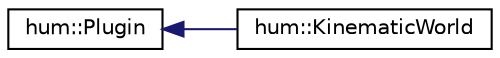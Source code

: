 digraph "Graphical Class Hierarchy"
{
  edge [fontname="Helvetica",fontsize="10",labelfontname="Helvetica",labelfontsize="10"];
  node [fontname="Helvetica",fontsize="10",shape=record];
  rankdir="LR";
  Node1 [label="hum::Plugin",height=0.2,width=0.4,color="black", fillcolor="white", style="filled",URL="$classhum_1_1Plugin.html",tooltip="Class from which inherit to implement and give a Plugin for the Game. "];
  Node1 -> Node2 [dir="back",color="midnightblue",fontsize="10",style="solid",fontname="Helvetica"];
  Node2 [label="hum::KinematicWorld",height=0.2,width=0.4,color="black", fillcolor="white", style="filled",URL="$classhum_1_1KinematicWorld.html",tooltip="Plugin that handles the transformation (movement, scale or rotation) of an Actor with a Kinematic beh..."];
}
